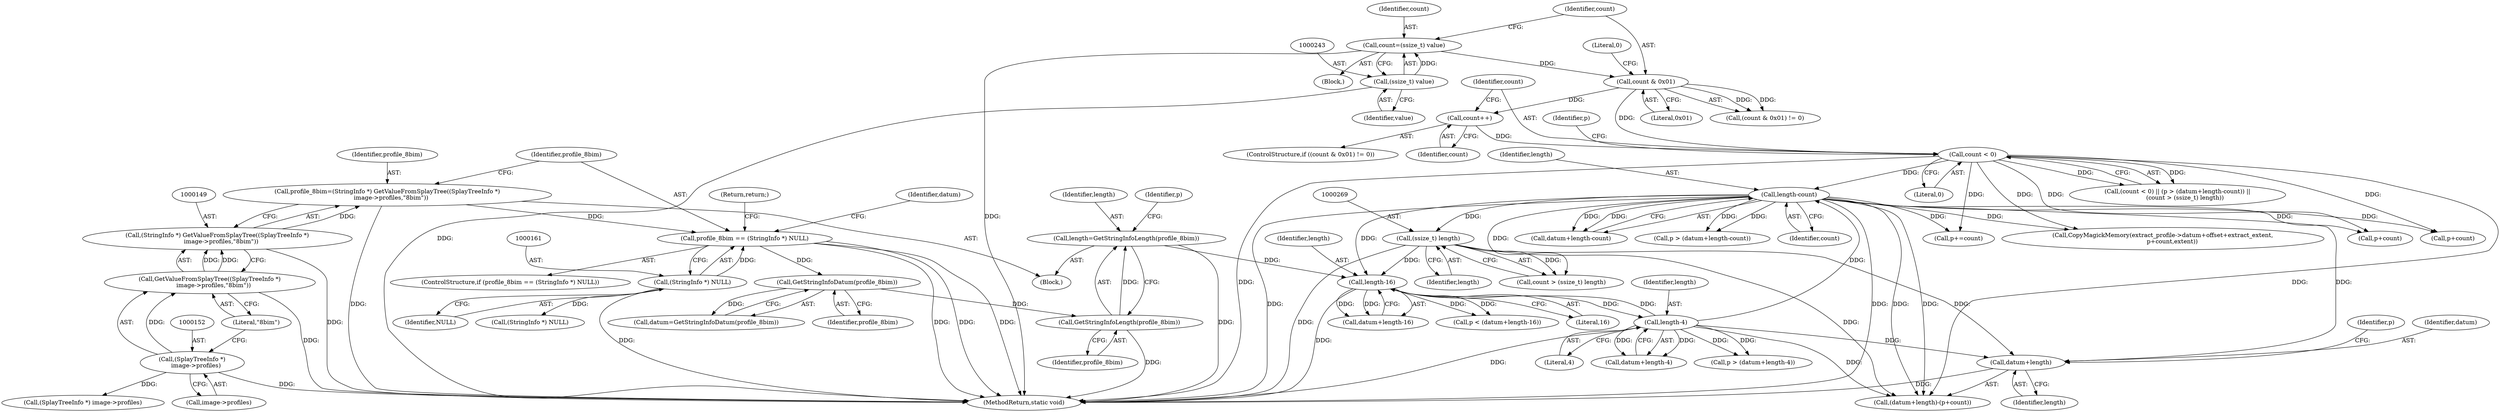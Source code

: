 digraph "0_ImageMagick_478cce544fdf1de882d78381768458f397964453@pointer" {
"1000291" [label="(Call,datum+length)"];
"1000263" [label="(Call,length-count)"];
"1000230" [label="(Call,length-4)"];
"1000180" [label="(Call,length-16)"];
"1000168" [label="(Call,length=GetStringInfoLength(profile_8bim))"];
"1000170" [label="(Call,GetStringInfoLength(profile_8bim))"];
"1000166" [label="(Call,GetStringInfoDatum(profile_8bim))"];
"1000158" [label="(Call,profile_8bim == (StringInfo *) NULL)"];
"1000146" [label="(Call,profile_8bim=(StringInfo *) GetValueFromSplayTree((SplayTreeInfo *)\n    image->profiles,\"8bim\"))"];
"1000148" [label="(Call,(StringInfo *) GetValueFromSplayTree((SplayTreeInfo *)\n    image->profiles,\"8bim\"))"];
"1000150" [label="(Call,GetValueFromSplayTree((SplayTreeInfo *)\n    image->profiles,\"8bim\"))"];
"1000151" [label="(Call,(SplayTreeInfo *)\n    image->profiles)"];
"1000160" [label="(Call,(StringInfo *) NULL)"];
"1000268" [label="(Call,(ssize_t) length)"];
"1000255" [label="(Call,count < 0)"];
"1000247" [label="(Call,count & 0x01)"];
"1000240" [label="(Call,count=(ssize_t) value)"];
"1000242" [label="(Call,(ssize_t) value)"];
"1000251" [label="(Call,count++)"];
"1000168" [label="(Call,length=GetStringInfoLength(profile_8bim))"];
"1000268" [label="(Call,(ssize_t) length)"];
"1000148" [label="(Call,(StringInfo *) GetValueFromSplayTree((SplayTreeInfo *)\n    image->profiles,\"8bim\"))"];
"1000228" [label="(Call,datum+length-4)"];
"1000260" [label="(Identifier,p)"];
"1000246" [label="(Call,(count & 0x01) != 0)"];
"1000254" [label="(Call,(count < 0) || (p > (datum+length-count)) ||\n        (count > (ssize_t) length))"];
"1000245" [label="(ControlStructure,if ((count & 0x01) != 0))"];
"1000261" [label="(Call,datum+length-count)"];
"1000182" [label="(Literal,16)"];
"1000176" [label="(Call,p < (datum+length-16))"];
"1000163" [label="(Return,return;)"];
"1000256" [label="(Identifier,count)"];
"1000249" [label="(Literal,0x01)"];
"1000169" [label="(Identifier,length)"];
"1000294" [label="(Call,p+count)"];
"1000293" [label="(Identifier,length)"];
"1000226" [label="(Call,p > (datum+length-4))"];
"1000174" [label="(Identifier,p)"];
"1000170" [label="(Call,GetStringInfoLength(profile_8bim))"];
"1000171" [label="(Identifier,profile_8bim)"];
"1000166" [label="(Call,GetStringInfoDatum(profile_8bim))"];
"1000159" [label="(Identifier,profile_8bim)"];
"1000270" [label="(Identifier,length)"];
"1000241" [label="(Identifier,count)"];
"1000259" [label="(Call,p > (datum+length-count))"];
"1000162" [label="(Identifier,NULL)"];
"1000265" [label="(Identifier,count)"];
"1000257" [label="(Literal,0)"];
"1000178" [label="(Call,datum+length-16)"];
"1000252" [label="(Identifier,count)"];
"1000180" [label="(Call,length-16)"];
"1000181" [label="(Identifier,length)"];
"1000240" [label="(Call,count=(ssize_t) value)"];
"1000244" [label="(Identifier,value)"];
"1000151" [label="(Call,(SplayTreeInfo *)\n    image->profiles)"];
"1000276" [label="(Call,p+=count)"];
"1000104" [label="(Block,)"];
"1000295" [label="(Identifier,p)"];
"1000153" [label="(Call,image->profiles)"];
"1000250" [label="(Literal,0)"];
"1000150" [label="(Call,GetValueFromSplayTree((SplayTreeInfo *)\n    image->profiles,\"8bim\"))"];
"1000290" [label="(Call,(datum+length)-(p+count))"];
"1000160" [label="(Call,(StringInfo *) NULL)"];
"1000248" [label="(Identifier,count)"];
"1000264" [label="(Identifier,length)"];
"1000232" [label="(Literal,4)"];
"1000164" [label="(Call,datum=GetStringInfoDatum(profile_8bim))"];
"1000292" [label="(Identifier,datum)"];
"1000392" [label="(Call,CopyMagickMemory(extract_profile->datum+offset+extract_extent,\n          p+count,extent))"];
"1000291" [label="(Call,datum+length)"];
"1000165" [label="(Identifier,datum)"];
"1000146" [label="(Call,profile_8bim=(StringInfo *) GetValueFromSplayTree((SplayTreeInfo *)\n    image->profiles,\"8bim\"))"];
"1000231" [label="(Identifier,length)"];
"1000255" [label="(Call,count < 0)"];
"1000156" [label="(Literal,\"8bim\")"];
"1000242" [label="(Call,(ssize_t) value)"];
"1000230" [label="(Call,length-4)"];
"1000407" [label="(Call,(SplayTreeInfo *) image->profiles)"];
"1000247" [label="(Call,count & 0x01)"];
"1000266" [label="(Call,count > (ssize_t) length)"];
"1000400" [label="(Call,p+count)"];
"1000263" [label="(Call,length-count)"];
"1000158" [label="(Call,profile_8bim == (StringInfo *) NULL)"];
"1000147" [label="(Identifier,profile_8bim)"];
"1000167" [label="(Identifier,profile_8bim)"];
"1000157" [label="(ControlStructure,if (profile_8bim == (StringInfo *) NULL))"];
"1000183" [label="(Block,)"];
"1000251" [label="(Call,count++)"];
"1000421" [label="(MethodReturn,static void)"];
"1000300" [label="(Call,(StringInfo *) NULL)"];
"1000291" -> "1000290"  [label="AST: "];
"1000291" -> "1000293"  [label="CFG: "];
"1000292" -> "1000291"  [label="AST: "];
"1000293" -> "1000291"  [label="AST: "];
"1000295" -> "1000291"  [label="CFG: "];
"1000291" -> "1000421"  [label="DDG: "];
"1000263" -> "1000291"  [label="DDG: "];
"1000230" -> "1000291"  [label="DDG: "];
"1000268" -> "1000291"  [label="DDG: "];
"1000263" -> "1000261"  [label="AST: "];
"1000263" -> "1000265"  [label="CFG: "];
"1000264" -> "1000263"  [label="AST: "];
"1000265" -> "1000263"  [label="AST: "];
"1000261" -> "1000263"  [label="CFG: "];
"1000263" -> "1000421"  [label="DDG: "];
"1000263" -> "1000421"  [label="DDG: "];
"1000263" -> "1000180"  [label="DDG: "];
"1000263" -> "1000259"  [label="DDG: "];
"1000263" -> "1000259"  [label="DDG: "];
"1000263" -> "1000261"  [label="DDG: "];
"1000263" -> "1000261"  [label="DDG: "];
"1000230" -> "1000263"  [label="DDG: "];
"1000255" -> "1000263"  [label="DDG: "];
"1000263" -> "1000266"  [label="DDG: "];
"1000263" -> "1000268"  [label="DDG: "];
"1000263" -> "1000276"  [label="DDG: "];
"1000263" -> "1000290"  [label="DDG: "];
"1000263" -> "1000290"  [label="DDG: "];
"1000263" -> "1000294"  [label="DDG: "];
"1000263" -> "1000392"  [label="DDG: "];
"1000263" -> "1000400"  [label="DDG: "];
"1000230" -> "1000228"  [label="AST: "];
"1000230" -> "1000232"  [label="CFG: "];
"1000231" -> "1000230"  [label="AST: "];
"1000232" -> "1000230"  [label="AST: "];
"1000228" -> "1000230"  [label="CFG: "];
"1000230" -> "1000421"  [label="DDG: "];
"1000230" -> "1000180"  [label="DDG: "];
"1000230" -> "1000226"  [label="DDG: "];
"1000230" -> "1000226"  [label="DDG: "];
"1000230" -> "1000228"  [label="DDG: "];
"1000230" -> "1000228"  [label="DDG: "];
"1000180" -> "1000230"  [label="DDG: "];
"1000230" -> "1000290"  [label="DDG: "];
"1000180" -> "1000178"  [label="AST: "];
"1000180" -> "1000182"  [label="CFG: "];
"1000181" -> "1000180"  [label="AST: "];
"1000182" -> "1000180"  [label="AST: "];
"1000178" -> "1000180"  [label="CFG: "];
"1000180" -> "1000421"  [label="DDG: "];
"1000180" -> "1000176"  [label="DDG: "];
"1000180" -> "1000176"  [label="DDG: "];
"1000180" -> "1000178"  [label="DDG: "];
"1000180" -> "1000178"  [label="DDG: "];
"1000168" -> "1000180"  [label="DDG: "];
"1000268" -> "1000180"  [label="DDG: "];
"1000168" -> "1000104"  [label="AST: "];
"1000168" -> "1000170"  [label="CFG: "];
"1000169" -> "1000168"  [label="AST: "];
"1000170" -> "1000168"  [label="AST: "];
"1000174" -> "1000168"  [label="CFG: "];
"1000168" -> "1000421"  [label="DDG: "];
"1000170" -> "1000168"  [label="DDG: "];
"1000170" -> "1000171"  [label="CFG: "];
"1000171" -> "1000170"  [label="AST: "];
"1000170" -> "1000421"  [label="DDG: "];
"1000166" -> "1000170"  [label="DDG: "];
"1000166" -> "1000164"  [label="AST: "];
"1000166" -> "1000167"  [label="CFG: "];
"1000167" -> "1000166"  [label="AST: "];
"1000164" -> "1000166"  [label="CFG: "];
"1000166" -> "1000164"  [label="DDG: "];
"1000158" -> "1000166"  [label="DDG: "];
"1000158" -> "1000157"  [label="AST: "];
"1000158" -> "1000160"  [label="CFG: "];
"1000159" -> "1000158"  [label="AST: "];
"1000160" -> "1000158"  [label="AST: "];
"1000163" -> "1000158"  [label="CFG: "];
"1000165" -> "1000158"  [label="CFG: "];
"1000158" -> "1000421"  [label="DDG: "];
"1000158" -> "1000421"  [label="DDG: "];
"1000158" -> "1000421"  [label="DDG: "];
"1000146" -> "1000158"  [label="DDG: "];
"1000160" -> "1000158"  [label="DDG: "];
"1000146" -> "1000104"  [label="AST: "];
"1000146" -> "1000148"  [label="CFG: "];
"1000147" -> "1000146"  [label="AST: "];
"1000148" -> "1000146"  [label="AST: "];
"1000159" -> "1000146"  [label="CFG: "];
"1000146" -> "1000421"  [label="DDG: "];
"1000148" -> "1000146"  [label="DDG: "];
"1000148" -> "1000150"  [label="CFG: "];
"1000149" -> "1000148"  [label="AST: "];
"1000150" -> "1000148"  [label="AST: "];
"1000148" -> "1000421"  [label="DDG: "];
"1000150" -> "1000148"  [label="DDG: "];
"1000150" -> "1000148"  [label="DDG: "];
"1000150" -> "1000156"  [label="CFG: "];
"1000151" -> "1000150"  [label="AST: "];
"1000156" -> "1000150"  [label="AST: "];
"1000150" -> "1000421"  [label="DDG: "];
"1000151" -> "1000150"  [label="DDG: "];
"1000151" -> "1000153"  [label="CFG: "];
"1000152" -> "1000151"  [label="AST: "];
"1000153" -> "1000151"  [label="AST: "];
"1000156" -> "1000151"  [label="CFG: "];
"1000151" -> "1000421"  [label="DDG: "];
"1000151" -> "1000407"  [label="DDG: "];
"1000160" -> "1000162"  [label="CFG: "];
"1000161" -> "1000160"  [label="AST: "];
"1000162" -> "1000160"  [label="AST: "];
"1000160" -> "1000421"  [label="DDG: "];
"1000160" -> "1000300"  [label="DDG: "];
"1000268" -> "1000266"  [label="AST: "];
"1000268" -> "1000270"  [label="CFG: "];
"1000269" -> "1000268"  [label="AST: "];
"1000270" -> "1000268"  [label="AST: "];
"1000266" -> "1000268"  [label="CFG: "];
"1000268" -> "1000421"  [label="DDG: "];
"1000268" -> "1000266"  [label="DDG: "];
"1000268" -> "1000290"  [label="DDG: "];
"1000255" -> "1000254"  [label="AST: "];
"1000255" -> "1000257"  [label="CFG: "];
"1000256" -> "1000255"  [label="AST: "];
"1000257" -> "1000255"  [label="AST: "];
"1000260" -> "1000255"  [label="CFG: "];
"1000254" -> "1000255"  [label="CFG: "];
"1000255" -> "1000421"  [label="DDG: "];
"1000255" -> "1000254"  [label="DDG: "];
"1000255" -> "1000254"  [label="DDG: "];
"1000247" -> "1000255"  [label="DDG: "];
"1000251" -> "1000255"  [label="DDG: "];
"1000255" -> "1000276"  [label="DDG: "];
"1000255" -> "1000290"  [label="DDG: "];
"1000255" -> "1000294"  [label="DDG: "];
"1000255" -> "1000392"  [label="DDG: "];
"1000255" -> "1000400"  [label="DDG: "];
"1000247" -> "1000246"  [label="AST: "];
"1000247" -> "1000249"  [label="CFG: "];
"1000248" -> "1000247"  [label="AST: "];
"1000249" -> "1000247"  [label="AST: "];
"1000250" -> "1000247"  [label="CFG: "];
"1000247" -> "1000246"  [label="DDG: "];
"1000247" -> "1000246"  [label="DDG: "];
"1000240" -> "1000247"  [label="DDG: "];
"1000247" -> "1000251"  [label="DDG: "];
"1000240" -> "1000183"  [label="AST: "];
"1000240" -> "1000242"  [label="CFG: "];
"1000241" -> "1000240"  [label="AST: "];
"1000242" -> "1000240"  [label="AST: "];
"1000248" -> "1000240"  [label="CFG: "];
"1000240" -> "1000421"  [label="DDG: "];
"1000242" -> "1000240"  [label="DDG: "];
"1000242" -> "1000244"  [label="CFG: "];
"1000243" -> "1000242"  [label="AST: "];
"1000244" -> "1000242"  [label="AST: "];
"1000242" -> "1000421"  [label="DDG: "];
"1000251" -> "1000245"  [label="AST: "];
"1000251" -> "1000252"  [label="CFG: "];
"1000252" -> "1000251"  [label="AST: "];
"1000256" -> "1000251"  [label="CFG: "];
}
